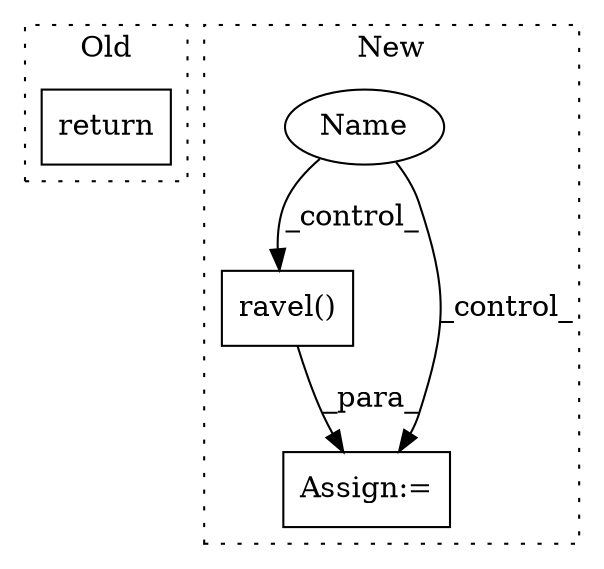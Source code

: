 digraph G {
subgraph cluster0 {
1 [label="return" a="93" s="3949" l="7" shape="box"];
label = "Old";
style="dotted";
}
subgraph cluster1 {
2 [label="ravel()" a="75" s="4219" l="44" shape="box"];
3 [label="Assign:=" a="68" s="4216" l="3" shape="box"];
4 [label="Name" a="87" s="4128" l="10" shape="ellipse"];
label = "New";
style="dotted";
}
2 -> 3 [label="_para_"];
4 -> 3 [label="_control_"];
4 -> 2 [label="_control_"];
}